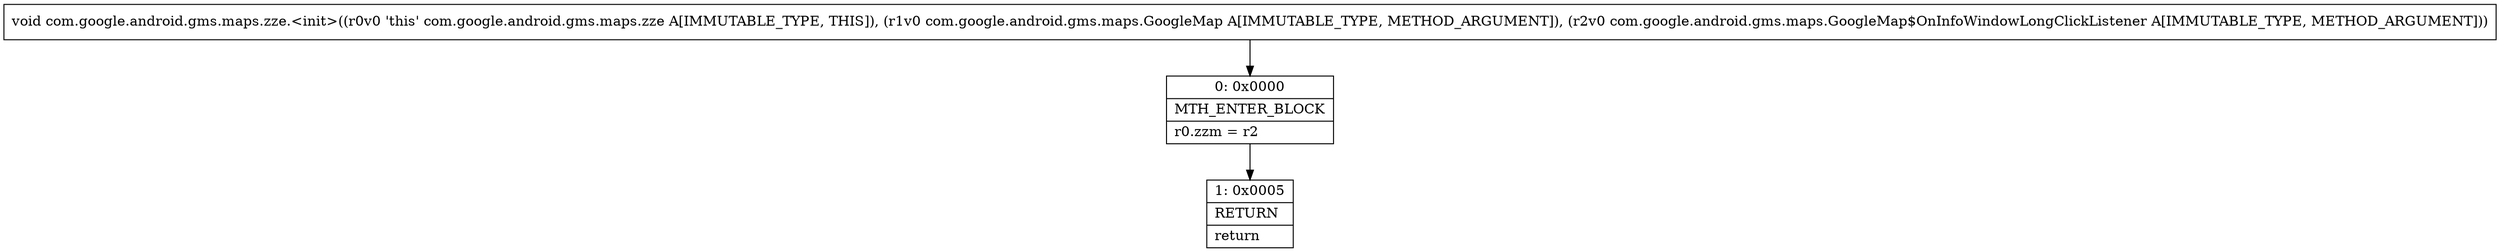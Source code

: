 digraph "CFG forcom.google.android.gms.maps.zze.\<init\>(Lcom\/google\/android\/gms\/maps\/GoogleMap;Lcom\/google\/android\/gms\/maps\/GoogleMap$OnInfoWindowLongClickListener;)V" {
Node_0 [shape=record,label="{0\:\ 0x0000|MTH_ENTER_BLOCK\l|r0.zzm = r2\l}"];
Node_1 [shape=record,label="{1\:\ 0x0005|RETURN\l|return\l}"];
MethodNode[shape=record,label="{void com.google.android.gms.maps.zze.\<init\>((r0v0 'this' com.google.android.gms.maps.zze A[IMMUTABLE_TYPE, THIS]), (r1v0 com.google.android.gms.maps.GoogleMap A[IMMUTABLE_TYPE, METHOD_ARGUMENT]), (r2v0 com.google.android.gms.maps.GoogleMap$OnInfoWindowLongClickListener A[IMMUTABLE_TYPE, METHOD_ARGUMENT])) }"];
MethodNode -> Node_0;
Node_0 -> Node_1;
}

